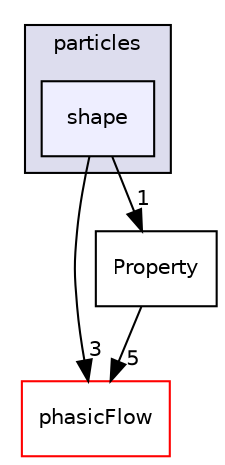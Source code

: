 digraph "src/Particles/particles/shape" {
  compound=true
  node [ fontsize="10", fontname="Helvetica"];
  edge [ labelfontsize="10", labelfontname="Helvetica"];
  subgraph clusterdir_b351bcc3c60d144476bd2e30437abfde {
    graph [ bgcolor="#ddddee", pencolor="black", label="particles" fontname="Helvetica", fontsize="10", URL="dir_b351bcc3c60d144476bd2e30437abfde.html"]
  dir_51614ea0635367163ad380f9016fdfce [shape=box, label="shape", style="filled", fillcolor="#eeeeff", pencolor="black", URL="dir_51614ea0635367163ad380f9016fdfce.html"];
  }
  dir_cd7a5046d028e114fc17b2ebc2bd02d2 [shape=box label="phasicFlow" fillcolor="white" style="filled" color="red" URL="dir_cd7a5046d028e114fc17b2ebc2bd02d2.html"];
  dir_ae6d06344b508c00eebca750969a2aa6 [shape=box label="Property" URL="dir_ae6d06344b508c00eebca750969a2aa6.html"];
  dir_ae6d06344b508c00eebca750969a2aa6->dir_cd7a5046d028e114fc17b2ebc2bd02d2 [headlabel="5", labeldistance=1.5 headhref="dir_000180_000031.html"];
  dir_51614ea0635367163ad380f9016fdfce->dir_cd7a5046d028e114fc17b2ebc2bd02d2 [headlabel="3", labeldistance=1.5 headhref="dir_000078_000031.html"];
  dir_51614ea0635367163ad380f9016fdfce->dir_ae6d06344b508c00eebca750969a2aa6 [headlabel="1", labeldistance=1.5 headhref="dir_000078_000180.html"];
}
